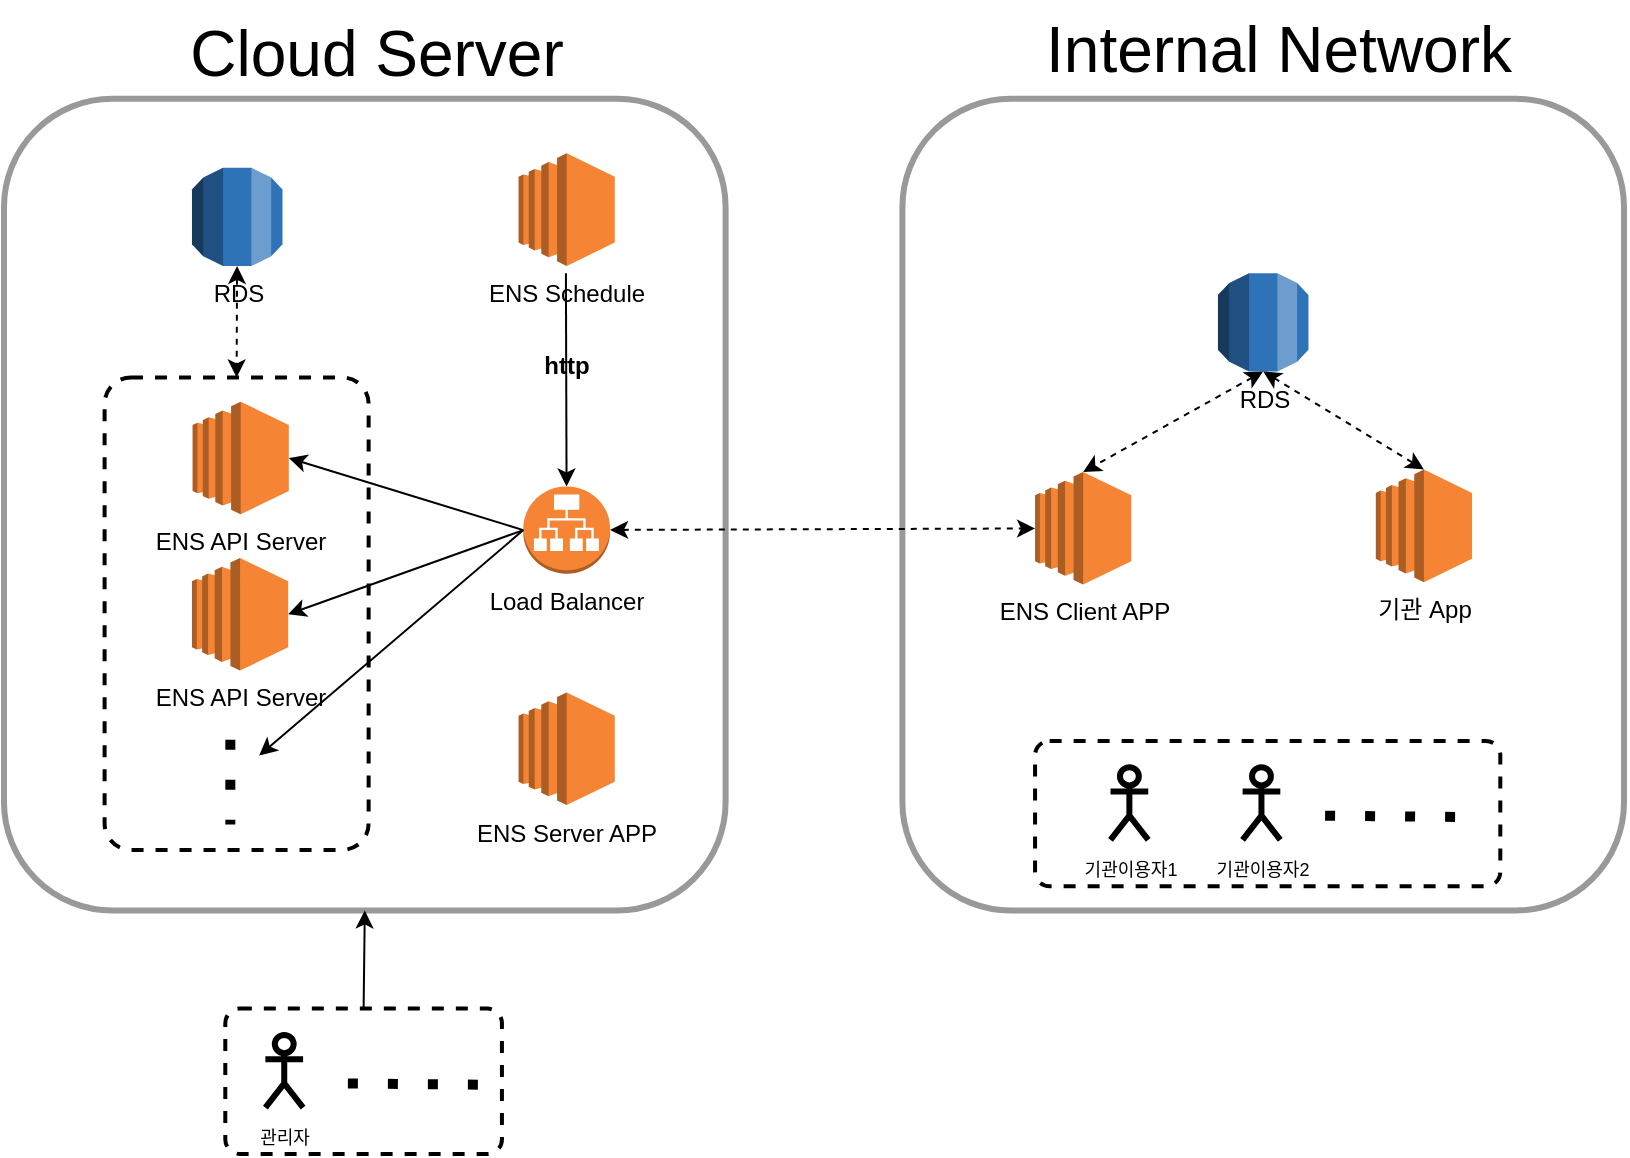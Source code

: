 <mxfile version="20.2.8" type="github">
  <diagram id="WI9T0HZ2pTsCkuznbFz-" name="Page-1">
    <mxGraphModel dx="517" dy="1978" grid="1" gridSize="10" guides="1" tooltips="1" connect="1" arrows="1" fold="1" page="1" pageScale="1" pageWidth="827" pageHeight="1169" math="0" shadow="0">
      <root>
        <mxCell id="0" />
        <mxCell id="1" parent="0" />
        <mxCell id="MWuOinmSYjJ5tBn27S7f-32" value="" style="rounded=1;whiteSpace=wrap;html=1;strokeWidth=3;fillColor=none;strokeColor=#999999;perimeterSpacing=0;" parent="1" vertex="1">
          <mxGeometry x="1283.207" y="-887.598" width="360.793" height="405.845" as="geometry" />
        </mxCell>
        <mxCell id="MWuOinmSYjJ5tBn27S7f-50" value="" style="rounded=1;fillColor=none;gradientColor=none;arcSize=10;dashed=1;strokeColor=default;strokeWidth=2;fontFamily=Helvetica;fontSize=12;fontColor=default;html=1;perimeterSpacing=0;" parent="1" vertex="1">
          <mxGeometry x="1349.535" y="-566.557" width="232.62" height="72.689" as="geometry" />
        </mxCell>
        <mxCell id="MWuOinmSYjJ5tBn27S7f-3" value="" style="rounded=1;whiteSpace=wrap;html=1;strokeWidth=3;fillColor=none;strokeColor=#999999;perimeterSpacing=0;" parent="1" vertex="1">
          <mxGeometry x="834" y="-887.598" width="360.793" height="405.845" as="geometry" />
        </mxCell>
        <mxCell id="MWuOinmSYjJ5tBn27S7f-12" value="" style="rounded=1;fillColor=none;gradientColor=none;arcSize=10;dashed=1;strokeColor=default;strokeWidth=2;fontFamily=Helvetica;fontSize=12;fontColor=default;html=1;perimeterSpacing=0;" parent="1" vertex="1">
          <mxGeometry x="884.296" y="-748.278" width="132.027" height="236.238" as="geometry" />
        </mxCell>
        <mxCell id="MWuOinmSYjJ5tBn27S7f-15" value="기관 App" style="outlineConnect=0;dashed=0;verticalLabelPosition=bottom;verticalAlign=top;align=center;html=1;shape=mxgraph.aws3.ec2;fillColor=#F58534;gradientColor=none;rounded=1;strokeColor=default;strokeWidth=3;fontFamily=Helvetica;fontSize=12;fontColor=default;" parent="1" vertex="1">
          <mxGeometry x="1519.913" y="-702.242" width="48.096" height="56.334" as="geometry" />
        </mxCell>
        <mxCell id="MWuOinmSYjJ5tBn27S7f-24" value="RDS" style="outlineConnect=0;dashed=0;verticalLabelPosition=bottom;verticalAlign=top;align=center;html=1;shape=mxgraph.aws3.rds;fillColor=#2E73B8;gradientColor=none;rounded=1;strokeColor=default;strokeWidth=3;fontFamily=Helvetica;fontSize=12;fontColor=default;" parent="1" vertex="1">
          <mxGeometry x="927.991" y="-853.071" width="45.266" height="49.065" as="geometry" />
        </mxCell>
        <mxCell id="MWuOinmSYjJ5tBn27S7f-28" value="" style="endArrow=classic;startArrow=classic;html=1;rounded=0;strokeWidth=1;fontFamily=Helvetica;fontSize=12;fontColor=default;strokeColor=default;dashed=1;entryX=0.5;entryY=0;entryDx=0;entryDy=0;" parent="1" source="MWuOinmSYjJ5tBn27S7f-24" target="MWuOinmSYjJ5tBn27S7f-12" edge="1">
          <mxGeometry width="50" height="50" relative="1" as="geometry">
            <mxPoint x="945.909" y="-802.795" as="sourcePoint" />
            <mxPoint x="954.239" y="-879.724" as="targetPoint" />
          </mxGeometry>
        </mxCell>
        <mxCell id="MWuOinmSYjJ5tBn27S7f-29" value="" style="endArrow=none;startArrow=classic;html=1;rounded=0;strokeWidth=1;fontFamily=Helvetica;fontSize=12;fontColor=default;verticalAlign=middle;startFill=1;endFill=0;" parent="1" source="MWuOinmSYjJ5tBn27S7f-16" edge="1">
          <mxGeometry width="50" height="50" relative="1" as="geometry">
            <mxPoint x="1000.763" y="-845.802" as="sourcePoint" />
            <mxPoint x="1114.957" y="-800.372" as="targetPoint" />
          </mxGeometry>
        </mxCell>
        <mxCell id="MWuOinmSYjJ5tBn27S7f-55" value="&lt;font style=&quot;font-size: 12px;&quot;&gt;http&lt;/font&gt;" style="edgeLabel;html=1;align=center;verticalAlign=middle;resizable=0;points=[];fontSize=32;fontFamily=Helvetica;fontColor=default;labelBackgroundColor=none;fontStyle=1" parent="MWuOinmSYjJ5tBn27S7f-29" vertex="1" connectable="0">
          <mxGeometry x="0.269" relative="1" as="geometry">
            <mxPoint as="offset" />
          </mxGeometry>
        </mxCell>
        <mxCell id="MWuOinmSYjJ5tBn27S7f-33" value="ENS Client APP" style="outlineConnect=0;dashed=0;verticalLabelPosition=bottom;verticalAlign=top;align=center;html=1;shape=mxgraph.aws3.ec2;fillColor=#F58534;gradientColor=none;rounded=1;strokeColor=default;strokeWidth=3;fontFamily=Helvetica;fontSize=12;fontColor=default;" parent="1" vertex="1">
          <mxGeometry x="1349.535" y="-701.031" width="48.096" height="56.334" as="geometry" />
        </mxCell>
        <mxCell id="MWuOinmSYjJ5tBn27S7f-34" value="RDS" style="outlineConnect=0;dashed=0;verticalLabelPosition=bottom;verticalAlign=top;align=center;html=1;shape=mxgraph.aws3.rds;fillColor=#2E73B8;gradientColor=none;rounded=1;strokeColor=default;strokeWidth=3;fontFamily=Helvetica;fontSize=12;fontColor=default;" parent="1" vertex="1">
          <mxGeometry x="1440.973" y="-800.372" width="45.266" height="49.065" as="geometry" />
        </mxCell>
        <mxCell id="MWuOinmSYjJ5tBn27S7f-38" value="" style="endArrow=classic;startArrow=classic;html=1;rounded=0;dashed=1;strokeColor=default;strokeWidth=1;fontFamily=Helvetica;fontSize=12;fontColor=default;exitX=0.5;exitY=1;exitDx=0;exitDy=0;exitPerimeter=0;entryX=0.5;entryY=0;entryDx=0;entryDy=0;entryPerimeter=0;" parent="1" source="MWuOinmSYjJ5tBn27S7f-34" target="MWuOinmSYjJ5tBn27S7f-33" edge="1">
          <mxGeometry width="50" height="50" relative="1" as="geometry">
            <mxPoint x="1305.526" y="-651.36" as="sourcePoint" />
            <mxPoint x="1336.961" y="-681.647" as="targetPoint" />
          </mxGeometry>
        </mxCell>
        <mxCell id="MWuOinmSYjJ5tBn27S7f-39" value="" style="endArrow=classic;startArrow=classic;html=1;rounded=0;dashed=1;strokeColor=default;strokeWidth=1;fontFamily=Helvetica;fontSize=12;fontColor=default;entryX=0.5;entryY=0;entryDx=0;entryDy=0;entryPerimeter=0;exitX=0.5;exitY=1;exitDx=0;exitDy=0;exitPerimeter=0;" parent="1" source="MWuOinmSYjJ5tBn27S7f-34" target="MWuOinmSYjJ5tBn27S7f-15" edge="1">
          <mxGeometry width="50" height="50" relative="1" as="geometry">
            <mxPoint x="1305.526" y="-651.36" as="sourcePoint" />
            <mxPoint x="1336.961" y="-681.647" as="targetPoint" />
          </mxGeometry>
        </mxCell>
        <mxCell id="MWuOinmSYjJ5tBn27S7f-8" value="ENS API Server" style="outlineConnect=0;dashed=0;verticalLabelPosition=bottom;verticalAlign=top;align=center;html=1;shape=mxgraph.aws3.ec2;fillColor=#F58534;gradientColor=none;rounded=1;strokeColor=default;strokeWidth=3;fontFamily=Helvetica;fontSize=12;fontColor=default;" parent="1" vertex="1">
          <mxGeometry x="927.991" y="-658.023" width="48.096" height="56.334" as="geometry" />
        </mxCell>
        <mxCell id="MWuOinmSYjJ5tBn27S7f-9" value="ENS API Server" style="outlineConnect=0;dashed=0;verticalLabelPosition=bottom;verticalAlign=top;align=center;html=1;shape=mxgraph.aws3.ec2;fillColor=#F58534;gradientColor=none;rounded=1;strokeColor=default;strokeWidth=3;fontFamily=Helvetica;fontSize=12;fontColor=default;" parent="1" vertex="1">
          <mxGeometry x="928.305" y="-736.164" width="48.096" height="56.334" as="geometry" />
        </mxCell>
        <mxCell id="MWuOinmSYjJ5tBn27S7f-16" value="Load Balancer" style="outlineConnect=0;dashed=0;verticalLabelPosition=bottom;verticalAlign=top;align=center;html=1;shape=mxgraph.aws3.application_load_balancer;fillColor=#F58534;gradientColor=none;rounded=1;strokeColor=default;strokeWidth=3;fontFamily=Helvetica;fontSize=12;fontColor=default;" parent="1" vertex="1">
          <mxGeometry x="1093.654" y="-693.762" width="43.38" height="43.613" as="geometry" />
        </mxCell>
        <mxCell id="MWuOinmSYjJ5tBn27S7f-22" value="" style="endArrow=classic;html=1;rounded=0;strokeWidth=1;fontFamily=Helvetica;fontSize=12;fontColor=default;entryX=1;entryY=0.5;entryDx=0;entryDy=0;entryPerimeter=0;exitX=0;exitY=0.5;exitDx=0;exitDy=0;exitPerimeter=0;" parent="1" source="MWuOinmSYjJ5tBn27S7f-16" target="MWuOinmSYjJ5tBn27S7f-9" edge="1">
          <mxGeometry width="50" height="50" relative="1" as="geometry">
            <mxPoint x="1079.194" y="-572.614" as="sourcePoint" />
            <mxPoint x="1110.629" y="-602.901" as="targetPoint" />
          </mxGeometry>
        </mxCell>
        <mxCell id="MWuOinmSYjJ5tBn27S7f-23" value="" style="endArrow=classic;html=1;rounded=0;strokeWidth=1;fontFamily=Helvetica;fontSize=12;fontColor=default;entryX=1;entryY=0.5;entryDx=0;entryDy=0;entryPerimeter=0;exitX=0;exitY=0.5;exitDx=0;exitDy=0;exitPerimeter=0;" parent="1" source="MWuOinmSYjJ5tBn27S7f-16" target="MWuOinmSYjJ5tBn27S7f-8" edge="1">
          <mxGeometry width="50" height="50" relative="1" as="geometry">
            <mxPoint x="1079.194" y="-572.614" as="sourcePoint" />
            <mxPoint x="1110.629" y="-602.901" as="targetPoint" />
          </mxGeometry>
        </mxCell>
        <mxCell id="MWuOinmSYjJ5tBn27S7f-43" value="" style="endArrow=none;dashed=1;html=1;dashPattern=1 3;strokeWidth=5;rounded=0;strokeColor=default;fontFamily=Helvetica;fontSize=12;fontColor=default;" parent="1" edge="1">
          <mxGeometry width="50" height="50" relative="1" as="geometry">
            <mxPoint x="947.166" y="-567.163" as="sourcePoint" />
            <mxPoint x="947.166" y="-524.761" as="targetPoint" />
          </mxGeometry>
        </mxCell>
        <mxCell id="MWuOinmSYjJ5tBn27S7f-44" value="" style="endArrow=classic;html=1;rounded=0;strokeWidth=1;fontFamily=Helvetica;fontSize=12;fontColor=default;exitX=0;exitY=0.5;exitDx=0;exitDy=0;exitPerimeter=0;" parent="1" source="MWuOinmSYjJ5tBn27S7f-16" edge="1">
          <mxGeometry width="50" height="50" relative="1" as="geometry">
            <mxPoint x="1101.827" y="-676.801" as="sourcePoint" />
            <mxPoint x="961.626" y="-559.288" as="targetPoint" />
          </mxGeometry>
        </mxCell>
        <mxCell id="MWuOinmSYjJ5tBn27S7f-45" value="ENS Server APP" style="outlineConnect=0;dashed=0;verticalLabelPosition=bottom;verticalAlign=top;align=center;html=1;shape=mxgraph.aws3.ec2;fillColor=#F58534;gradientColor=none;rounded=1;strokeColor=default;strokeWidth=3;fontFamily=Helvetica;fontSize=12;fontColor=default;" parent="1" vertex="1">
          <mxGeometry x="1091.296" y="-590.786" width="48.096" height="56.334" as="geometry" />
        </mxCell>
        <mxCell id="MWuOinmSYjJ5tBn27S7f-48" value="" style="endArrow=classic;startArrow=classic;html=1;rounded=0;dashed=1;strokeColor=default;strokeWidth=1;fontFamily=Helvetica;fontSize=12;fontColor=default;" parent="1" source="MWuOinmSYjJ5tBn27S7f-16" target="MWuOinmSYjJ5tBn27S7f-33" edge="1">
          <mxGeometry width="50" height="50" relative="1" as="geometry">
            <mxPoint x="1305.526" y="-651.36" as="sourcePoint" />
            <mxPoint x="1336.961" y="-681.647" as="targetPoint" />
          </mxGeometry>
        </mxCell>
        <mxCell id="MWuOinmSYjJ5tBn27S7f-49" value="&lt;font style=&quot;font-size: 9px;&quot;&gt;기관이용자1&lt;/font&gt;" style="shape=umlActor;verticalLabelPosition=bottom;verticalAlign=top;html=1;outlineConnect=0;rounded=1;strokeColor=default;strokeWidth=3;fontFamily=Helvetica;fontSize=12;fontColor=default;fillColor=none;" parent="1" vertex="1">
          <mxGeometry x="1387.257" y="-553.385" width="18.861" height="36.344" as="geometry" />
        </mxCell>
        <mxCell id="MWuOinmSYjJ5tBn27S7f-51" value="Cloud Server" style="text;html=1;align=center;verticalAlign=middle;resizable=0;points=[];autosize=1;strokeColor=none;fillColor=none;fontSize=32;fontFamily=Helvetica;fontColor=default;strokeWidth=1;" parent="1" vertex="1">
          <mxGeometry x="914.879" y="-935" width="210" height="50" as="geometry" />
        </mxCell>
        <mxCell id="MWuOinmSYjJ5tBn27S7f-52" value="Internal Network" style="text;html=1;align=center;verticalAlign=middle;resizable=0;points=[];autosize=1;strokeColor=none;fillColor=none;fontSize=32;fontFamily=Helvetica;fontColor=default;strokeWidth=1;" parent="1" vertex="1">
          <mxGeometry x="1340.827" y="-937" width="260" height="50" as="geometry" />
        </mxCell>
        <mxCell id="MWuOinmSYjJ5tBn27S7f-54" value="ENS Schedule" style="outlineConnect=0;dashed=0;verticalLabelPosition=bottom;verticalAlign=top;align=center;html=1;shape=mxgraph.aws3.ec2;fillColor=#F58534;gradientColor=none;rounded=1;strokeColor=default;strokeWidth=3;fontFamily=Helvetica;fontSize=12;fontColor=default;" parent="1" vertex="1">
          <mxGeometry x="1091.296" y="-860.34" width="48.096" height="56.334" as="geometry" />
        </mxCell>
        <mxCell id="MWuOinmSYjJ5tBn27S7f-56" value="" style="endArrow=none;dashed=1;html=1;dashPattern=1 3;strokeWidth=5;rounded=0;strokeColor=default;fontFamily=Helvetica;fontSize=12;fontColor=default;" parent="1" edge="1">
          <mxGeometry width="50" height="50" relative="1" as="geometry">
            <mxPoint x="1559.546" y="-528.549" as="sourcePoint" />
            <mxPoint x="1494.162" y="-529.155" as="targetPoint" />
          </mxGeometry>
        </mxCell>
        <mxCell id="MWuOinmSYjJ5tBn27S7f-57" value="&lt;font style=&quot;font-size: 9px;&quot;&gt;기관이용자2&lt;/font&gt;" style="shape=umlActor;verticalLabelPosition=bottom;verticalAlign=top;html=1;outlineConnect=0;rounded=1;strokeColor=default;strokeWidth=3;fontFamily=Helvetica;fontSize=12;fontColor=default;fillColor=none;" parent="1" vertex="1">
          <mxGeometry x="1453.296" y="-553.385" width="18.861" height="36.344" as="geometry" />
        </mxCell>
        <mxCell id="MWuOinmSYjJ5tBn27S7f-66" value="" style="endArrow=classic;html=1;rounded=0;strokeColor=default;strokeWidth=1;fontFamily=Helvetica;fontSize=12;fontColor=default;exitX=0.5;exitY=0;exitDx=0;exitDy=0;entryX=0.5;entryY=1;entryDx=0;entryDy=0;" parent="1" source="MWuOinmSYjJ5tBn27S7f-60" target="MWuOinmSYjJ5tBn27S7f-3" edge="1">
          <mxGeometry width="50" height="50" relative="1" as="geometry">
            <mxPoint x="1198.647" y="-584.729" as="sourcePoint" />
            <mxPoint x="1230.082" y="-615.016" as="targetPoint" />
          </mxGeometry>
        </mxCell>
        <mxCell id="MWuOinmSYjJ5tBn27S7f-60" value="" style="rounded=1;fillColor=none;gradientColor=none;arcSize=10;dashed=1;strokeColor=default;strokeWidth=2;fontFamily=Helvetica;fontSize=12;fontColor=default;html=1;perimeterSpacing=0;" parent="1" vertex="1">
          <mxGeometry x="944.651" y="-432.689" width="138.314" height="72.689" as="geometry" />
        </mxCell>
        <mxCell id="MWuOinmSYjJ5tBn27S7f-62" value="" style="endArrow=none;dashed=1;html=1;dashPattern=1 3;strokeWidth=5;rounded=0;strokeColor=default;fontFamily=Helvetica;fontSize=12;fontColor=default;" parent="1" edge="1">
          <mxGeometry width="50" height="50" relative="1" as="geometry">
            <mxPoint x="1070.939" y="-394.681" as="sourcePoint" />
            <mxPoint x="1005.554" y="-395.287" as="targetPoint" />
          </mxGeometry>
        </mxCell>
        <mxCell id="MWuOinmSYjJ5tBn27S7f-63" value="&lt;font style=&quot;font-size: 9px;&quot;&gt;관리자&lt;/font&gt;" style="shape=umlActor;verticalLabelPosition=bottom;verticalAlign=top;html=1;outlineConnect=0;rounded=1;strokeColor=default;strokeWidth=3;fontFamily=Helvetica;fontSize=12;fontColor=default;fillColor=none;" parent="1" vertex="1">
          <mxGeometry x="964.688" y="-419.516" width="18.861" height="36.344" as="geometry" />
        </mxCell>
      </root>
    </mxGraphModel>
  </diagram>
</mxfile>
